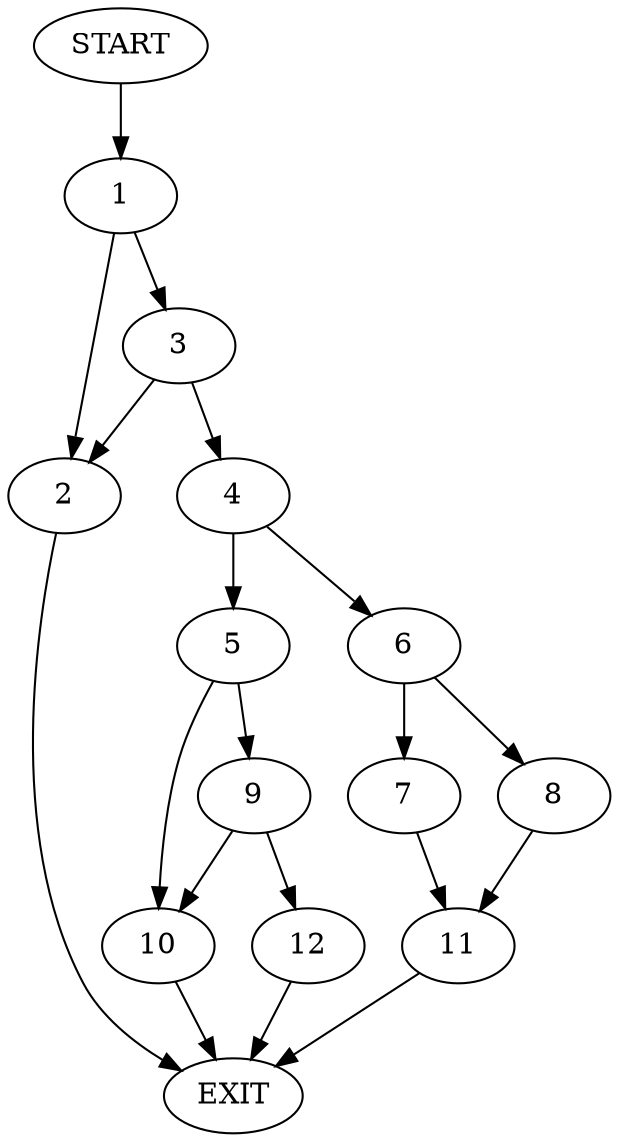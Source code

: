 digraph {
0 [label="START"]
13 [label="EXIT"]
0 -> 1
1 -> 2
1 -> 3
3 -> 2
3 -> 4
2 -> 13
4 -> 5
4 -> 6
6 -> 7
6 -> 8
5 -> 9
5 -> 10
7 -> 11
8 -> 11
11 -> 13
9 -> 12
9 -> 10
10 -> 13
12 -> 13
}
